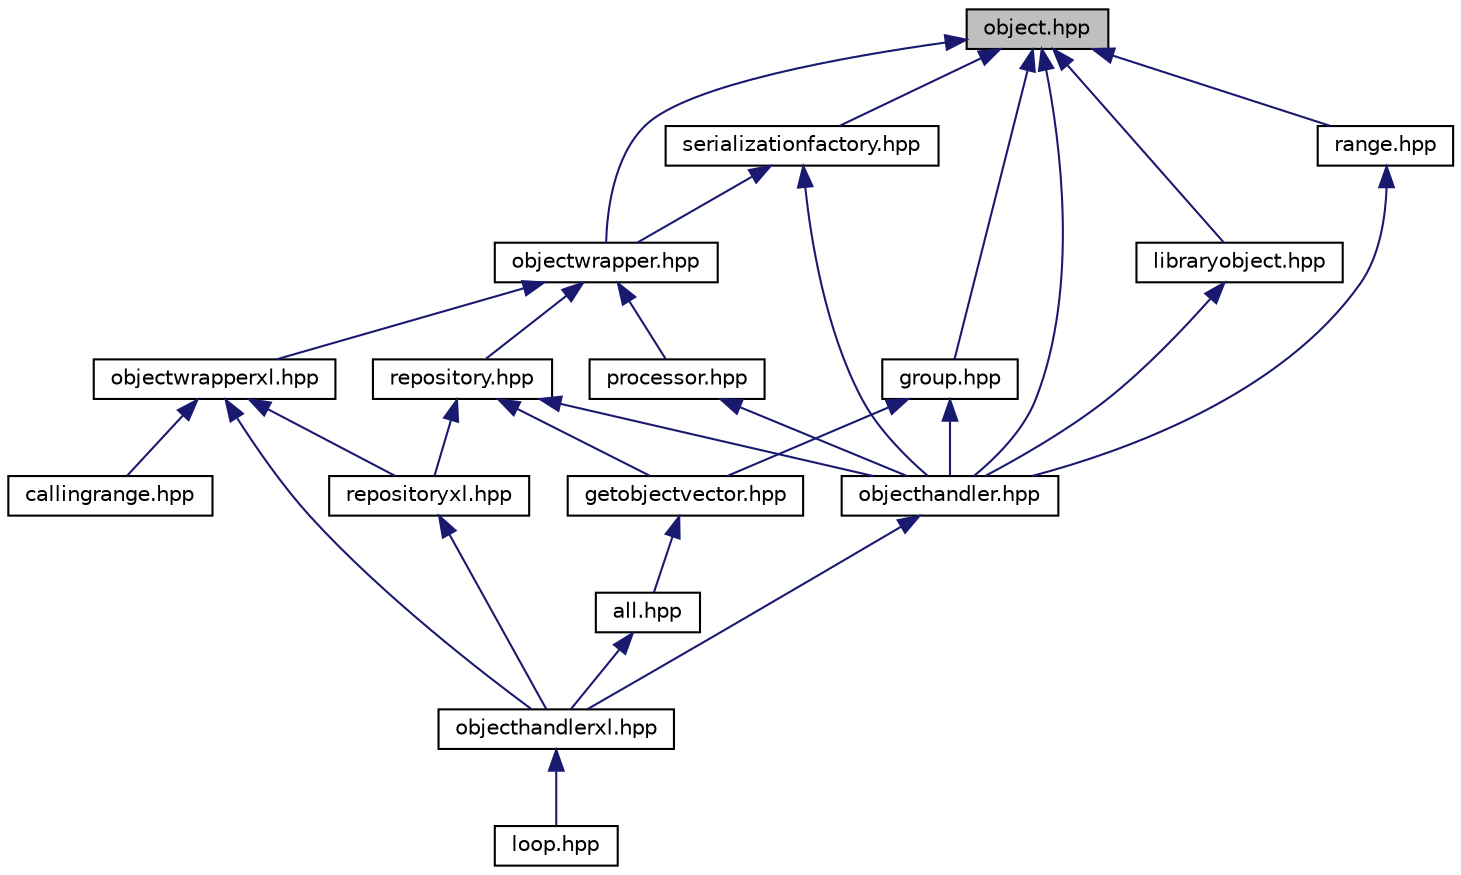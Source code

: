 digraph "object.hpp"
{
  edge [fontname="Helvetica",fontsize="10",labelfontname="Helvetica",labelfontsize="10"];
  node [fontname="Helvetica",fontsize="10",shape=record];
  Node24 [label="object.hpp",height=0.2,width=0.4,color="black", fillcolor="grey75", style="filled", fontcolor="black"];
  Node24 -> Node25 [dir="back",color="midnightblue",fontsize="10",style="solid",fontname="Helvetica"];
  Node25 [label="group.hpp",height=0.2,width=0.4,color="black", fillcolor="white", style="filled",URL="$group_8hpp.html",tooltip="class Group - A collection of Objects "];
  Node25 -> Node26 [dir="back",color="midnightblue",fontsize="10",style="solid",fontname="Helvetica"];
  Node26 [label="getobjectvector.hpp",height=0.2,width=0.4,color="black", fillcolor="white", style="filled",URL="$getobjectvector_8hpp.html",tooltip="Helper functions to facilitate retrieval of Object lists. "];
  Node26 -> Node27 [dir="back",color="midnightblue",fontsize="10",style="solid",fontname="Helvetica"];
  Node27 [label="all.hpp",height=0.2,width=0.4,color="black", fillcolor="white", style="filled",URL="$all_8hpp.html",tooltip="#includes for all Excel conversion functions "];
  Node27 -> Node28 [dir="back",color="midnightblue",fontsize="10",style="solid",fontname="Helvetica"];
  Node28 [label="objecthandlerxl.hpp",height=0.2,width=0.4,color="black", fillcolor="white", style="filled",URL="$objecthandlerxl_8hpp.html",tooltip="#includes for all functionality in ObjectHandler "];
  Node28 -> Node29 [dir="back",color="midnightblue",fontsize="10",style="solid",fontname="Helvetica"];
  Node29 [label="loop.hpp",height=0.2,width=0.4,color="black", fillcolor="white", style="filled",URL="$loop_8hpp.html",tooltip="Support for Excel functions which loop on an input value. "];
  Node25 -> Node30 [dir="back",color="midnightblue",fontsize="10",style="solid",fontname="Helvetica"];
  Node30 [label="objecthandler.hpp",height=0.2,width=0.4,color="black", fillcolor="white", style="filled",URL="$objecthandler_8hpp_source.html"];
  Node30 -> Node28 [dir="back",color="midnightblue",fontsize="10",style="solid",fontname="Helvetica"];
  Node24 -> Node31 [dir="back",color="midnightblue",fontsize="10",style="solid",fontname="Helvetica"];
  Node31 [label="libraryobject.hpp",height=0.2,width=0.4,color="black", fillcolor="white", style="filled",URL="$libraryobject_8hpp.html",tooltip="A customization of the Object class, suitable for most applications. "];
  Node31 -> Node30 [dir="back",color="midnightblue",fontsize="10",style="solid",fontname="Helvetica"];
  Node24 -> Node30 [dir="back",color="midnightblue",fontsize="10",style="solid",fontname="Helvetica"];
  Node24 -> Node32 [dir="back",color="midnightblue",fontsize="10",style="solid",fontname="Helvetica"];
  Node32 [label="objectwrapper.hpp",height=0.2,width=0.4,color="black", fillcolor="white", style="filled",URL="$objectwrapper_8hpp.html",tooltip="Class ObjectWrapper - Ensure that Object references are up to date. "];
  Node32 -> Node33 [dir="back",color="midnightblue",fontsize="10",style="solid",fontname="Helvetica"];
  Node33 [label="processor.hpp",height=0.2,width=0.4,color="black", fillcolor="white", style="filled",URL="$processor_8hpp.html",tooltip="Class Processor - Restore an Object&#39;s state after deserialization. "];
  Node33 -> Node30 [dir="back",color="midnightblue",fontsize="10",style="solid",fontname="Helvetica"];
  Node32 -> Node34 [dir="back",color="midnightblue",fontsize="10",style="solid",fontname="Helvetica"];
  Node34 [label="repository.hpp",height=0.2,width=0.4,color="black", fillcolor="white", style="filled",URL="$repository_8hpp.html",tooltip="Class Repository - Maintain a store of Objects. "];
  Node34 -> Node26 [dir="back",color="midnightblue",fontsize="10",style="solid",fontname="Helvetica"];
  Node34 -> Node30 [dir="back",color="midnightblue",fontsize="10",style="solid",fontname="Helvetica"];
  Node34 -> Node35 [dir="back",color="midnightblue",fontsize="10",style="solid",fontname="Helvetica"];
  Node35 [label="repositoryxl.hpp",height=0.2,width=0.4,color="black", fillcolor="white", style="filled",URL="$repositoryxl_8hpp.html",tooltip="Class RepositoryXL - Excel-specific enhancements to the Repository class. "];
  Node35 -> Node28 [dir="back",color="midnightblue",fontsize="10",style="solid",fontname="Helvetica"];
  Node32 -> Node36 [dir="back",color="midnightblue",fontsize="10",style="solid",fontname="Helvetica"];
  Node36 [label="objectwrapperxl.hpp",height=0.2,width=0.4,color="black", fillcolor="white", style="filled",URL="$objectwrapperxl_8hpp.html",tooltip="Class ObjectWrapperXL - Customization of the ObjectWrapper class for the Excel platform. "];
  Node36 -> Node37 [dir="back",color="midnightblue",fontsize="10",style="solid",fontname="Helvetica"];
  Node37 [label="callingrange.hpp",height=0.2,width=0.4,color="black", fillcolor="white", style="filled",URL="$callingrange_8hpp.html",tooltip="Class CallingRange - Processing for the host cell of an Object. "];
  Node36 -> Node28 [dir="back",color="midnightblue",fontsize="10",style="solid",fontname="Helvetica"];
  Node36 -> Node35 [dir="back",color="midnightblue",fontsize="10",style="solid",fontname="Helvetica"];
  Node24 -> Node38 [dir="back",color="midnightblue",fontsize="10",style="solid",fontname="Helvetica"];
  Node38 [label="range.hpp",height=0.2,width=0.4,color="black", fillcolor="white", style="filled",URL="$range_8hpp.html",tooltip="class Range - Container for a matrix of doubles "];
  Node38 -> Node30 [dir="back",color="midnightblue",fontsize="10",style="solid",fontname="Helvetica"];
  Node24 -> Node39 [dir="back",color="midnightblue",fontsize="10",style="solid",fontname="Helvetica"];
  Node39 [label="serializationfactory.hpp",height=0.2,width=0.4,color="black", fillcolor="white", style="filled",URL="$serializationfactory_8hpp.html",tooltip="Class SerializationFactory - A Singleton wrapping the boost::serialization interface. "];
  Node39 -> Node30 [dir="back",color="midnightblue",fontsize="10",style="solid",fontname="Helvetica"];
  Node39 -> Node32 [dir="back",color="midnightblue",fontsize="10",style="solid",fontname="Helvetica"];
}
